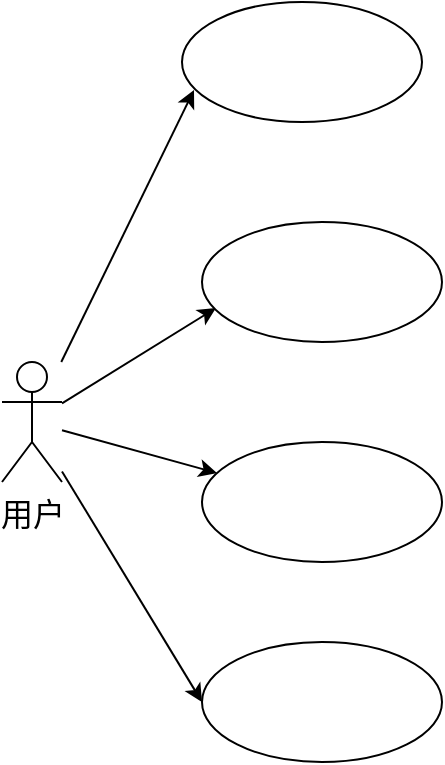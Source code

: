 <mxfile version="18.1.1" type="github">
  <diagram id="ni1Rhue4pW3i3kscfk86" name="Page-1">
    <mxGraphModel dx="97" dy="535" grid="1" gridSize="10" guides="1" tooltips="1" connect="1" arrows="1" fold="1" page="1" pageScale="1" pageWidth="827" pageHeight="1169" math="0" shadow="0">
      <root>
        <mxCell id="0" />
        <mxCell id="1" parent="0" />
        <mxCell id="8cR-5IeZIGNzYWfe4Aw8-3" value="" style="rounded=0;orthogonalLoop=1;jettySize=auto;html=1;" edge="1" parent="1" source="8cR-5IeZIGNzYWfe4Aw8-1" target="8cR-5IeZIGNzYWfe4Aw8-2">
          <mxGeometry relative="1" as="geometry" />
        </mxCell>
        <mxCell id="8cR-5IeZIGNzYWfe4Aw8-14" style="rounded=0;orthogonalLoop=1;jettySize=auto;html=1;entryX=0;entryY=0.5;entryDx=0;entryDy=0;" edge="1" parent="1" source="8cR-5IeZIGNzYWfe4Aw8-1" target="8cR-5IeZIGNzYWfe4Aw8-12">
          <mxGeometry relative="1" as="geometry" />
        </mxCell>
        <mxCell id="8cR-5IeZIGNzYWfe4Aw8-15" style="edgeStyle=none;rounded=0;orthogonalLoop=1;jettySize=auto;html=1;entryX=0.058;entryY=0.717;entryDx=0;entryDy=0;entryPerimeter=0;" edge="1" parent="1" source="8cR-5IeZIGNzYWfe4Aw8-1" target="8cR-5IeZIGNzYWfe4Aw8-8">
          <mxGeometry relative="1" as="geometry">
            <mxPoint x="150" y="260" as="targetPoint" />
          </mxGeometry>
        </mxCell>
        <mxCell id="8cR-5IeZIGNzYWfe4Aw8-16" style="edgeStyle=none;rounded=0;orthogonalLoop=1;jettySize=auto;html=1;entryX=0.05;entryY=0.733;entryDx=0;entryDy=0;entryPerimeter=0;" edge="1" parent="1" source="8cR-5IeZIGNzYWfe4Aw8-1" target="8cR-5IeZIGNzYWfe4Aw8-10">
          <mxGeometry relative="1" as="geometry" />
        </mxCell>
        <mxCell id="8cR-5IeZIGNzYWfe4Aw8-1" value="&lt;font style=&quot;font-size: 16px;&quot;&gt;用户&lt;/font&gt;" style="shape=umlActor;verticalLabelPosition=bottom;verticalAlign=top;html=1;" vertex="1" parent="1">
          <mxGeometry x="70" y="330" width="30" height="60" as="geometry" />
        </mxCell>
        <mxCell id="8cR-5IeZIGNzYWfe4Aw8-2" value="" style="ellipse;whiteSpace=wrap;html=1;verticalAlign=top;" vertex="1" parent="1">
          <mxGeometry x="170" y="370" width="120" height="60" as="geometry" />
        </mxCell>
        <mxCell id="8cR-5IeZIGNzYWfe4Aw8-8" value="" style="ellipse;whiteSpace=wrap;html=1;verticalAlign=top;" vertex="1" parent="1">
          <mxGeometry x="170" y="260" width="120" height="60" as="geometry" />
        </mxCell>
        <mxCell id="8cR-5IeZIGNzYWfe4Aw8-10" value="" style="ellipse;whiteSpace=wrap;html=1;verticalAlign=top;" vertex="1" parent="1">
          <mxGeometry x="160" y="150" width="120" height="60" as="geometry" />
        </mxCell>
        <mxCell id="8cR-5IeZIGNzYWfe4Aw8-12" value="" style="ellipse;whiteSpace=wrap;html=1;verticalAlign=top;" vertex="1" parent="1">
          <mxGeometry x="170" y="470" width="120" height="60" as="geometry" />
        </mxCell>
      </root>
    </mxGraphModel>
  </diagram>
</mxfile>
